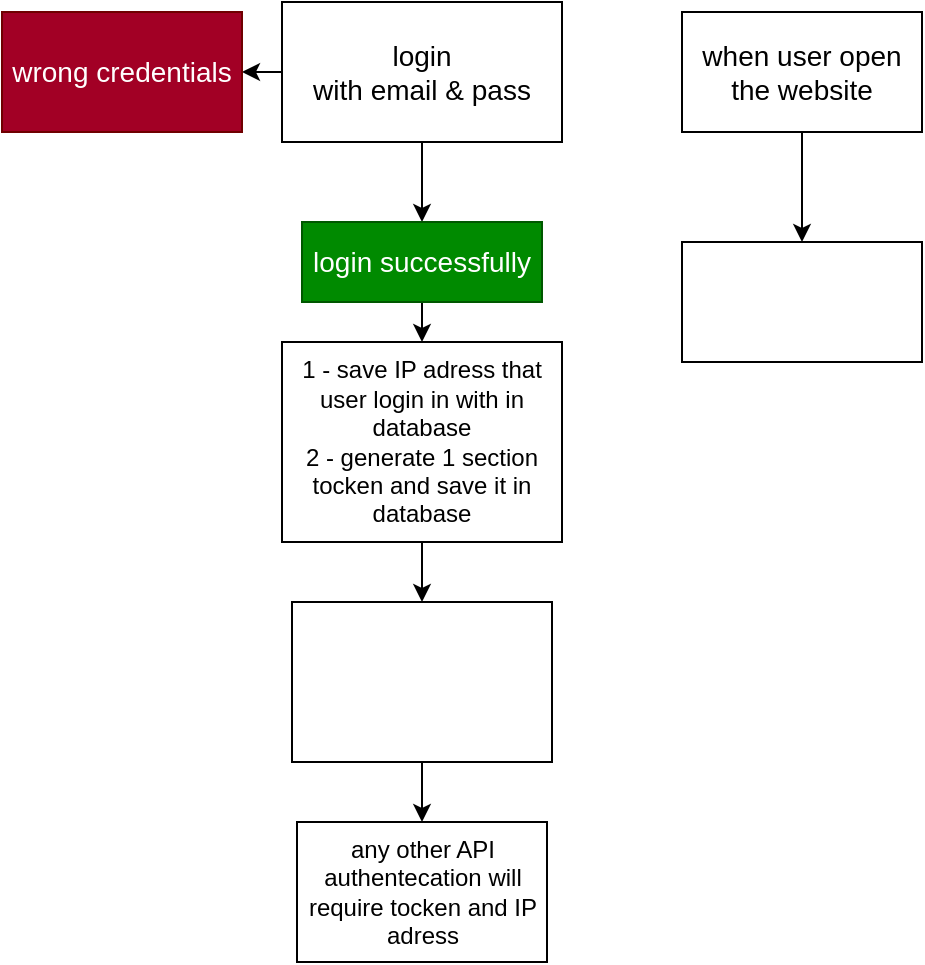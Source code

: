 <mxfile>
    <diagram id="ZV3ijpE8iqyiIdE93A6_" name="Page-1">
        <mxGraphModel dx="703" dy="414" grid="1" gridSize="10" guides="1" tooltips="1" connect="1" arrows="1" fold="1" page="1" pageScale="1" pageWidth="850" pageHeight="1100" math="0" shadow="0">
            <root>
                <mxCell id="0"/>
                <mxCell id="1" parent="0"/>
                <mxCell id="4" value="" style="edgeStyle=none;html=1;fontSize=14;" parent="1" source="2" target="3" edge="1">
                    <mxGeometry relative="1" as="geometry"/>
                </mxCell>
                <mxCell id="6" value="" style="edgeStyle=none;html=1;fontSize=14;" parent="1" source="2" target="5" edge="1">
                    <mxGeometry relative="1" as="geometry"/>
                </mxCell>
                <mxCell id="2" value="&lt;font style=&quot;font-size: 14px;&quot;&gt;login&lt;br&gt;with email &amp;amp; pass&lt;/font&gt;" style="rounded=0;whiteSpace=wrap;html=1;" parent="1" vertex="1">
                    <mxGeometry x="150" y="10" width="140" height="70" as="geometry"/>
                </mxCell>
                <mxCell id="3" value="&lt;font style=&quot;font-size: 14px;&quot;&gt;wrong credentials&lt;/font&gt;" style="whiteSpace=wrap;html=1;rounded=0;fillColor=#a20025;fontColor=#ffffff;strokeColor=#6F0000;" parent="1" vertex="1">
                    <mxGeometry x="10" y="15" width="120" height="60" as="geometry"/>
                </mxCell>
                <mxCell id="15" value="" style="edgeStyle=none;html=1;fontSize=14;" parent="1" source="5" target="14" edge="1">
                    <mxGeometry relative="1" as="geometry"/>
                </mxCell>
                <mxCell id="5" value="&lt;font style=&quot;font-size: 14px;&quot;&gt;login successfully&lt;br&gt;&lt;/font&gt;" style="whiteSpace=wrap;html=1;rounded=0;fillColor=#008a00;fontColor=#ffffff;strokeColor=#005700;" parent="1" vertex="1">
                    <mxGeometry x="160" y="120" width="120" height="40" as="geometry"/>
                </mxCell>
                <mxCell id="22" value="" style="edgeStyle=none;html=1;fontSize=14;" edge="1" parent="1" source="14" target="21">
                    <mxGeometry relative="1" as="geometry"/>
                </mxCell>
                <mxCell id="14" value="1 - save IP adress that user login in with in database&lt;br&gt;2 - generate 1 section tocken and save it in database" style="whiteSpace=wrap;html=1;rounded=0;align=center;" parent="1" vertex="1">
                    <mxGeometry x="150" y="180" width="140" height="100" as="geometry"/>
                </mxCell>
                <mxCell id="24" value="" style="edgeStyle=none;html=1;fontSize=14;" edge="1" parent="1" source="21" target="23">
                    <mxGeometry relative="1" as="geometry"/>
                </mxCell>
                <mxCell id="21" value="&lt;font style=&quot;font-size: 14px;&quot;&gt;&lt;span style=&quot;color: rgb(255, 255, 255); font-family: Helvetica; font-style: normal; font-variant-ligatures: normal; font-variant-caps: normal; font-weight: 400; letter-spacing: normal; orphans: 2; text-align: center; text-indent: 0px; text-transform: none; widows: 2; word-spacing: 0px; -webkit-text-stroke-width: 0px; text-decoration-thickness: initial; text-decoration-style: initial; text-decoration-color: initial; float: none; display: inline !important;&quot;&gt;send the 1 section tocken&amp;nbsp;&lt;br&gt;to Front-end&amp;nbsp;&lt;/span&gt;&lt;br&gt;&lt;/font&gt;" style="whiteSpace=wrap;html=1;rounded=0;" vertex="1" parent="1">
                    <mxGeometry x="155" y="310" width="130" height="80" as="geometry"/>
                </mxCell>
                <mxCell id="23" value="any other API authentecation will require tocken and IP adress" style="whiteSpace=wrap;html=1;rounded=0;" vertex="1" parent="1">
                    <mxGeometry x="157.5" y="420" width="125" height="70" as="geometry"/>
                </mxCell>
                <mxCell id="28" value="" style="edgeStyle=none;html=1;fontSize=14;" edge="1" parent="1" source="26" target="27">
                    <mxGeometry relative="1" as="geometry"/>
                </mxCell>
                <mxCell id="26" value="when user open the website" style="rounded=0;whiteSpace=wrap;html=1;labelBackgroundColor=none;fontSize=14;" vertex="1" parent="1">
                    <mxGeometry x="350" y="15" width="120" height="60" as="geometry"/>
                </mxCell>
                <mxCell id="27" value="" style="whiteSpace=wrap;html=1;fontSize=14;rounded=0;labelBackgroundColor=none;" vertex="1" parent="1">
                    <mxGeometry x="350" y="130" width="120" height="60" as="geometry"/>
                </mxCell>
            </root>
        </mxGraphModel>
    </diagram>
</mxfile>